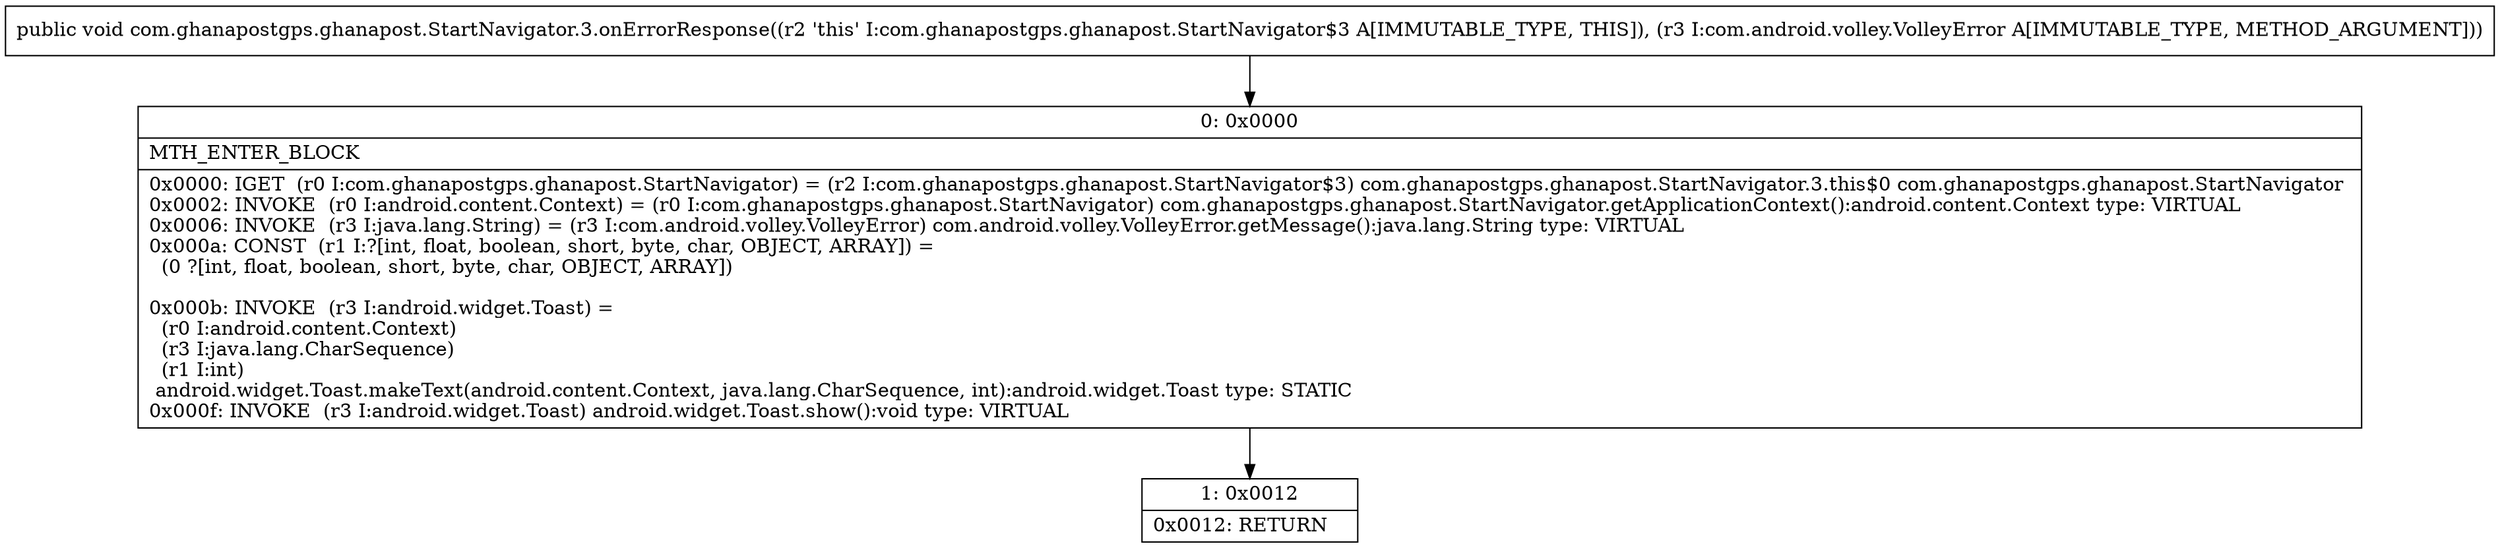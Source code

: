 digraph "CFG forcom.ghanapostgps.ghanapost.StartNavigator.3.onErrorResponse(Lcom\/android\/volley\/VolleyError;)V" {
Node_0 [shape=record,label="{0\:\ 0x0000|MTH_ENTER_BLOCK\l|0x0000: IGET  (r0 I:com.ghanapostgps.ghanapost.StartNavigator) = (r2 I:com.ghanapostgps.ghanapost.StartNavigator$3) com.ghanapostgps.ghanapost.StartNavigator.3.this$0 com.ghanapostgps.ghanapost.StartNavigator \l0x0002: INVOKE  (r0 I:android.content.Context) = (r0 I:com.ghanapostgps.ghanapost.StartNavigator) com.ghanapostgps.ghanapost.StartNavigator.getApplicationContext():android.content.Context type: VIRTUAL \l0x0006: INVOKE  (r3 I:java.lang.String) = (r3 I:com.android.volley.VolleyError) com.android.volley.VolleyError.getMessage():java.lang.String type: VIRTUAL \l0x000a: CONST  (r1 I:?[int, float, boolean, short, byte, char, OBJECT, ARRAY]) = \l  (0 ?[int, float, boolean, short, byte, char, OBJECT, ARRAY])\l \l0x000b: INVOKE  (r3 I:android.widget.Toast) = \l  (r0 I:android.content.Context)\l  (r3 I:java.lang.CharSequence)\l  (r1 I:int)\l android.widget.Toast.makeText(android.content.Context, java.lang.CharSequence, int):android.widget.Toast type: STATIC \l0x000f: INVOKE  (r3 I:android.widget.Toast) android.widget.Toast.show():void type: VIRTUAL \l}"];
Node_1 [shape=record,label="{1\:\ 0x0012|0x0012: RETURN   \l}"];
MethodNode[shape=record,label="{public void com.ghanapostgps.ghanapost.StartNavigator.3.onErrorResponse((r2 'this' I:com.ghanapostgps.ghanapost.StartNavigator$3 A[IMMUTABLE_TYPE, THIS]), (r3 I:com.android.volley.VolleyError A[IMMUTABLE_TYPE, METHOD_ARGUMENT])) }"];
MethodNode -> Node_0;
Node_0 -> Node_1;
}

